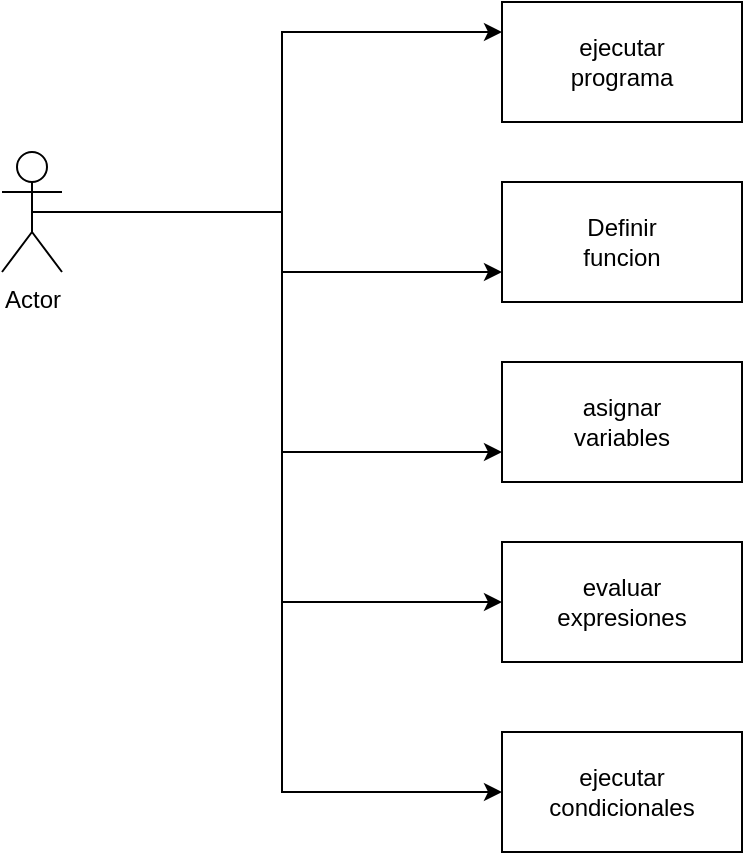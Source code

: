 <mxfile version="24.7.5">
  <diagram name="Página-1" id="K8xOzohgtVrtEJ1oREf9">
    <mxGraphModel dx="1160" dy="785" grid="1" gridSize="10" guides="1" tooltips="1" connect="1" arrows="1" fold="1" page="1" pageScale="1" pageWidth="827" pageHeight="1169" math="0" shadow="0">
      <root>
        <mxCell id="0" />
        <mxCell id="1" parent="0" />
        <mxCell id="ZMFOBTXvy2DimTZoJak5-13" style="edgeStyle=orthogonalEdgeStyle;rounded=0;orthogonalLoop=1;jettySize=auto;html=1;exitX=0.5;exitY=0.5;exitDx=0;exitDy=0;exitPerimeter=0;entryX=0;entryY=0.25;entryDx=0;entryDy=0;" edge="1" parent="1" source="ZMFOBTXvy2DimTZoJak5-1" target="ZMFOBTXvy2DimTZoJak5-2">
          <mxGeometry relative="1" as="geometry" />
        </mxCell>
        <mxCell id="ZMFOBTXvy2DimTZoJak5-15" style="edgeStyle=orthogonalEdgeStyle;rounded=0;orthogonalLoop=1;jettySize=auto;html=1;exitX=0.5;exitY=0.5;exitDx=0;exitDy=0;exitPerimeter=0;entryX=0;entryY=0.75;entryDx=0;entryDy=0;" edge="1" parent="1" source="ZMFOBTXvy2DimTZoJak5-1" target="ZMFOBTXvy2DimTZoJak5-4">
          <mxGeometry relative="1" as="geometry" />
        </mxCell>
        <mxCell id="ZMFOBTXvy2DimTZoJak5-16" style="edgeStyle=orthogonalEdgeStyle;rounded=0;orthogonalLoop=1;jettySize=auto;html=1;exitX=0.5;exitY=0.5;exitDx=0;exitDy=0;exitPerimeter=0;entryX=0;entryY=0.75;entryDx=0;entryDy=0;" edge="1" parent="1" source="ZMFOBTXvy2DimTZoJak5-1" target="ZMFOBTXvy2DimTZoJak5-6">
          <mxGeometry relative="1" as="geometry" />
        </mxCell>
        <mxCell id="ZMFOBTXvy2DimTZoJak5-17" style="edgeStyle=orthogonalEdgeStyle;rounded=0;orthogonalLoop=1;jettySize=auto;html=1;entryX=0;entryY=0.5;entryDx=0;entryDy=0;" edge="1" parent="1" source="ZMFOBTXvy2DimTZoJak5-1" target="ZMFOBTXvy2DimTZoJak5-8">
          <mxGeometry relative="1" as="geometry" />
        </mxCell>
        <mxCell id="ZMFOBTXvy2DimTZoJak5-18" style="edgeStyle=orthogonalEdgeStyle;rounded=0;orthogonalLoop=1;jettySize=auto;html=1;exitX=0.5;exitY=0.5;exitDx=0;exitDy=0;exitPerimeter=0;entryX=0;entryY=0.5;entryDx=0;entryDy=0;" edge="1" parent="1" source="ZMFOBTXvy2DimTZoJak5-1" target="ZMFOBTXvy2DimTZoJak5-10">
          <mxGeometry relative="1" as="geometry" />
        </mxCell>
        <mxCell id="ZMFOBTXvy2DimTZoJak5-1" value="Actor" style="shape=umlActor;verticalLabelPosition=bottom;verticalAlign=top;html=1;outlineConnect=0;" vertex="1" parent="1">
          <mxGeometry x="140" y="295" width="30" height="60" as="geometry" />
        </mxCell>
        <mxCell id="ZMFOBTXvy2DimTZoJak5-2" value="" style="rounded=0;whiteSpace=wrap;html=1;" vertex="1" parent="1">
          <mxGeometry x="390" y="220" width="120" height="60" as="geometry" />
        </mxCell>
        <mxCell id="ZMFOBTXvy2DimTZoJak5-3" value="ejecutar programa" style="text;html=1;align=center;verticalAlign=middle;whiteSpace=wrap;rounded=0;" vertex="1" parent="1">
          <mxGeometry x="420" y="235" width="60" height="30" as="geometry" />
        </mxCell>
        <mxCell id="ZMFOBTXvy2DimTZoJak5-4" value="" style="rounded=0;whiteSpace=wrap;html=1;" vertex="1" parent="1">
          <mxGeometry x="390" y="310" width="120" height="60" as="geometry" />
        </mxCell>
        <mxCell id="ZMFOBTXvy2DimTZoJak5-5" value="Definir funcion" style="text;html=1;align=center;verticalAlign=middle;whiteSpace=wrap;rounded=0;" vertex="1" parent="1">
          <mxGeometry x="420" y="325" width="60" height="30" as="geometry" />
        </mxCell>
        <mxCell id="ZMFOBTXvy2DimTZoJak5-6" value="" style="rounded=0;whiteSpace=wrap;html=1;" vertex="1" parent="1">
          <mxGeometry x="390" y="400" width="120" height="60" as="geometry" />
        </mxCell>
        <mxCell id="ZMFOBTXvy2DimTZoJak5-7" value="asignar variables" style="text;html=1;align=center;verticalAlign=middle;whiteSpace=wrap;rounded=0;" vertex="1" parent="1">
          <mxGeometry x="420" y="415" width="60" height="30" as="geometry" />
        </mxCell>
        <mxCell id="ZMFOBTXvy2DimTZoJak5-8" value="" style="rounded=0;whiteSpace=wrap;html=1;" vertex="1" parent="1">
          <mxGeometry x="390" y="490" width="120" height="60" as="geometry" />
        </mxCell>
        <mxCell id="ZMFOBTXvy2DimTZoJak5-9" value="evaluar expresiones" style="text;html=1;align=center;verticalAlign=middle;whiteSpace=wrap;rounded=0;" vertex="1" parent="1">
          <mxGeometry x="420" y="505" width="60" height="30" as="geometry" />
        </mxCell>
        <mxCell id="ZMFOBTXvy2DimTZoJak5-10" value="" style="rounded=0;whiteSpace=wrap;html=1;" vertex="1" parent="1">
          <mxGeometry x="390" y="585" width="120" height="60" as="geometry" />
        </mxCell>
        <mxCell id="ZMFOBTXvy2DimTZoJak5-11" value="ejecutar condicionales" style="text;html=1;align=center;verticalAlign=middle;whiteSpace=wrap;rounded=0;" vertex="1" parent="1">
          <mxGeometry x="420" y="600" width="60" height="30" as="geometry" />
        </mxCell>
      </root>
    </mxGraphModel>
  </diagram>
</mxfile>
